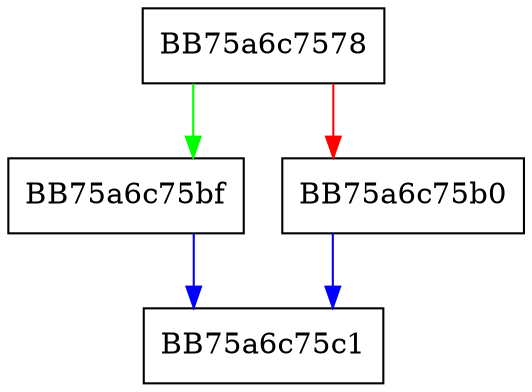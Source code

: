digraph VFS_RemoveDirectory {
  node [shape="box"];
  graph [splines=ortho];
  BB75a6c7578 -> BB75a6c75bf [color="green"];
  BB75a6c7578 -> BB75a6c75b0 [color="red"];
  BB75a6c75b0 -> BB75a6c75c1 [color="blue"];
  BB75a6c75bf -> BB75a6c75c1 [color="blue"];
}